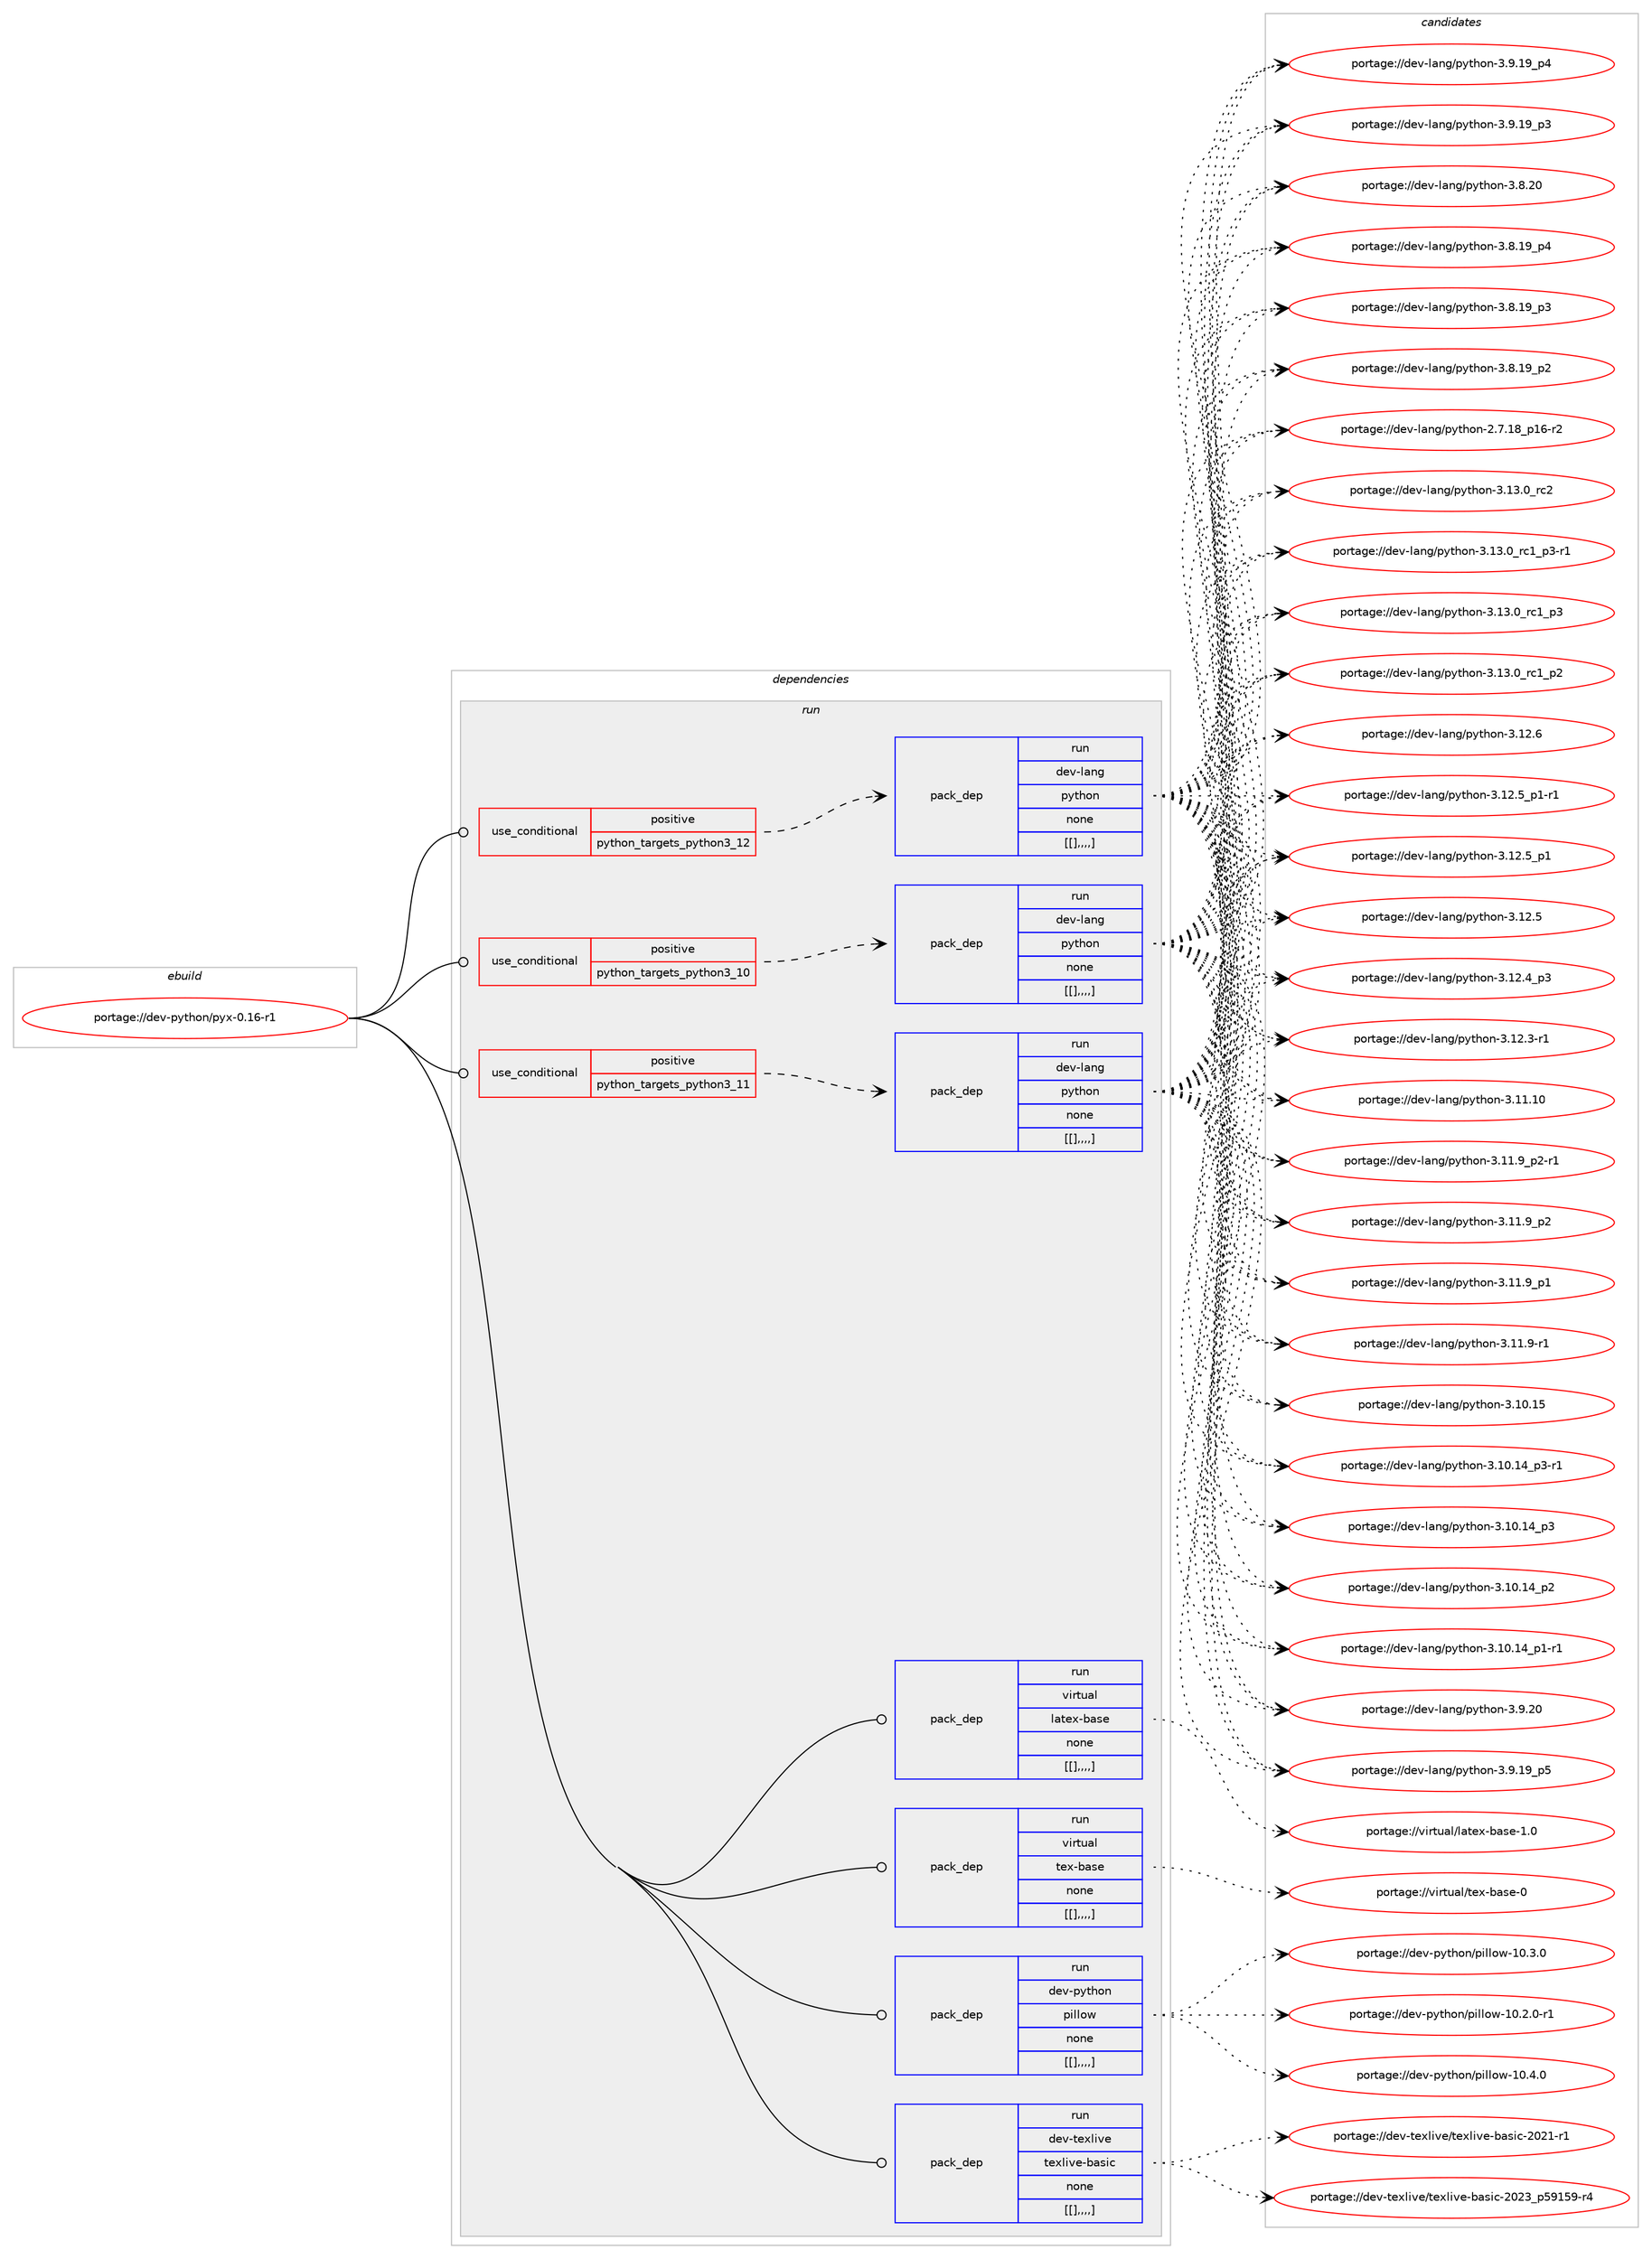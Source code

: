 digraph prolog {

# *************
# Graph options
# *************

newrank=true;
concentrate=true;
compound=true;
graph [rankdir=LR,fontname=Helvetica,fontsize=10,ranksep=1.5];#, ranksep=2.5, nodesep=0.2];
edge  [arrowhead=vee];
node  [fontname=Helvetica,fontsize=10];

# **********
# The ebuild
# **********

subgraph cluster_leftcol {
color=gray;
label=<<i>ebuild</i>>;
id [label="portage://dev-python/pyx-0.16-r1", color=red, width=4, href="../dev-python/pyx-0.16-r1.svg"];
}

# ****************
# The dependencies
# ****************

subgraph cluster_midcol {
color=gray;
label=<<i>dependencies</i>>;
subgraph cluster_compile {
fillcolor="#eeeeee";
style=filled;
label=<<i>compile</i>>;
}
subgraph cluster_compileandrun {
fillcolor="#eeeeee";
style=filled;
label=<<i>compile and run</i>>;
}
subgraph cluster_run {
fillcolor="#eeeeee";
style=filled;
label=<<i>run</i>>;
subgraph cond39563 {
dependency162890 [label=<<TABLE BORDER="0" CELLBORDER="1" CELLSPACING="0" CELLPADDING="4"><TR><TD ROWSPAN="3" CELLPADDING="10">use_conditional</TD></TR><TR><TD>positive</TD></TR><TR><TD>python_targets_python3_10</TD></TR></TABLE>>, shape=none, color=red];
subgraph pack122066 {
dependency162891 [label=<<TABLE BORDER="0" CELLBORDER="1" CELLSPACING="0" CELLPADDING="4" WIDTH="220"><TR><TD ROWSPAN="6" CELLPADDING="30">pack_dep</TD></TR><TR><TD WIDTH="110">run</TD></TR><TR><TD>dev-lang</TD></TR><TR><TD>python</TD></TR><TR><TD>none</TD></TR><TR><TD>[[],,,,]</TD></TR></TABLE>>, shape=none, color=blue];
}
dependency162890:e -> dependency162891:w [weight=20,style="dashed",arrowhead="vee"];
}
id:e -> dependency162890:w [weight=20,style="solid",arrowhead="odot"];
subgraph cond39564 {
dependency162892 [label=<<TABLE BORDER="0" CELLBORDER="1" CELLSPACING="0" CELLPADDING="4"><TR><TD ROWSPAN="3" CELLPADDING="10">use_conditional</TD></TR><TR><TD>positive</TD></TR><TR><TD>python_targets_python3_11</TD></TR></TABLE>>, shape=none, color=red];
subgraph pack122067 {
dependency162893 [label=<<TABLE BORDER="0" CELLBORDER="1" CELLSPACING="0" CELLPADDING="4" WIDTH="220"><TR><TD ROWSPAN="6" CELLPADDING="30">pack_dep</TD></TR><TR><TD WIDTH="110">run</TD></TR><TR><TD>dev-lang</TD></TR><TR><TD>python</TD></TR><TR><TD>none</TD></TR><TR><TD>[[],,,,]</TD></TR></TABLE>>, shape=none, color=blue];
}
dependency162892:e -> dependency162893:w [weight=20,style="dashed",arrowhead="vee"];
}
id:e -> dependency162892:w [weight=20,style="solid",arrowhead="odot"];
subgraph cond39565 {
dependency162894 [label=<<TABLE BORDER="0" CELLBORDER="1" CELLSPACING="0" CELLPADDING="4"><TR><TD ROWSPAN="3" CELLPADDING="10">use_conditional</TD></TR><TR><TD>positive</TD></TR><TR><TD>python_targets_python3_12</TD></TR></TABLE>>, shape=none, color=red];
subgraph pack122068 {
dependency162895 [label=<<TABLE BORDER="0" CELLBORDER="1" CELLSPACING="0" CELLPADDING="4" WIDTH="220"><TR><TD ROWSPAN="6" CELLPADDING="30">pack_dep</TD></TR><TR><TD WIDTH="110">run</TD></TR><TR><TD>dev-lang</TD></TR><TR><TD>python</TD></TR><TR><TD>none</TD></TR><TR><TD>[[],,,,]</TD></TR></TABLE>>, shape=none, color=blue];
}
dependency162894:e -> dependency162895:w [weight=20,style="dashed",arrowhead="vee"];
}
id:e -> dependency162894:w [weight=20,style="solid",arrowhead="odot"];
subgraph pack122069 {
dependency162896 [label=<<TABLE BORDER="0" CELLBORDER="1" CELLSPACING="0" CELLPADDING="4" WIDTH="220"><TR><TD ROWSPAN="6" CELLPADDING="30">pack_dep</TD></TR><TR><TD WIDTH="110">run</TD></TR><TR><TD>dev-python</TD></TR><TR><TD>pillow</TD></TR><TR><TD>none</TD></TR><TR><TD>[[],,,,]</TD></TR></TABLE>>, shape=none, color=blue];
}
id:e -> dependency162896:w [weight=20,style="solid",arrowhead="odot"];
subgraph pack122070 {
dependency162897 [label=<<TABLE BORDER="0" CELLBORDER="1" CELLSPACING="0" CELLPADDING="4" WIDTH="220"><TR><TD ROWSPAN="6" CELLPADDING="30">pack_dep</TD></TR><TR><TD WIDTH="110">run</TD></TR><TR><TD>dev-texlive</TD></TR><TR><TD>texlive-basic</TD></TR><TR><TD>none</TD></TR><TR><TD>[[],,,,]</TD></TR></TABLE>>, shape=none, color=blue];
}
id:e -> dependency162897:w [weight=20,style="solid",arrowhead="odot"];
subgraph pack122071 {
dependency162898 [label=<<TABLE BORDER="0" CELLBORDER="1" CELLSPACING="0" CELLPADDING="4" WIDTH="220"><TR><TD ROWSPAN="6" CELLPADDING="30">pack_dep</TD></TR><TR><TD WIDTH="110">run</TD></TR><TR><TD>virtual</TD></TR><TR><TD>latex-base</TD></TR><TR><TD>none</TD></TR><TR><TD>[[],,,,]</TD></TR></TABLE>>, shape=none, color=blue];
}
id:e -> dependency162898:w [weight=20,style="solid",arrowhead="odot"];
subgraph pack122072 {
dependency162899 [label=<<TABLE BORDER="0" CELLBORDER="1" CELLSPACING="0" CELLPADDING="4" WIDTH="220"><TR><TD ROWSPAN="6" CELLPADDING="30">pack_dep</TD></TR><TR><TD WIDTH="110">run</TD></TR><TR><TD>virtual</TD></TR><TR><TD>tex-base</TD></TR><TR><TD>none</TD></TR><TR><TD>[[],,,,]</TD></TR></TABLE>>, shape=none, color=blue];
}
id:e -> dependency162899:w [weight=20,style="solid",arrowhead="odot"];
}
}

# **************
# The candidates
# **************

subgraph cluster_choices {
rank=same;
color=gray;
label=<<i>candidates</i>>;

subgraph choice122066 {
color=black;
nodesep=1;
choice10010111845108971101034711212111610411111045514649514648951149950 [label="portage://dev-lang/python-3.13.0_rc2", color=red, width=4,href="../dev-lang/python-3.13.0_rc2.svg"];
choice1001011184510897110103471121211161041111104551464951464895114994995112514511449 [label="portage://dev-lang/python-3.13.0_rc1_p3-r1", color=red, width=4,href="../dev-lang/python-3.13.0_rc1_p3-r1.svg"];
choice100101118451089711010347112121116104111110455146495146489511499499511251 [label="portage://dev-lang/python-3.13.0_rc1_p3", color=red, width=4,href="../dev-lang/python-3.13.0_rc1_p3.svg"];
choice100101118451089711010347112121116104111110455146495146489511499499511250 [label="portage://dev-lang/python-3.13.0_rc1_p2", color=red, width=4,href="../dev-lang/python-3.13.0_rc1_p2.svg"];
choice10010111845108971101034711212111610411111045514649504654 [label="portage://dev-lang/python-3.12.6", color=red, width=4,href="../dev-lang/python-3.12.6.svg"];
choice1001011184510897110103471121211161041111104551464950465395112494511449 [label="portage://dev-lang/python-3.12.5_p1-r1", color=red, width=4,href="../dev-lang/python-3.12.5_p1-r1.svg"];
choice100101118451089711010347112121116104111110455146495046539511249 [label="portage://dev-lang/python-3.12.5_p1", color=red, width=4,href="../dev-lang/python-3.12.5_p1.svg"];
choice10010111845108971101034711212111610411111045514649504653 [label="portage://dev-lang/python-3.12.5", color=red, width=4,href="../dev-lang/python-3.12.5.svg"];
choice100101118451089711010347112121116104111110455146495046529511251 [label="portage://dev-lang/python-3.12.4_p3", color=red, width=4,href="../dev-lang/python-3.12.4_p3.svg"];
choice100101118451089711010347112121116104111110455146495046514511449 [label="portage://dev-lang/python-3.12.3-r1", color=red, width=4,href="../dev-lang/python-3.12.3-r1.svg"];
choice1001011184510897110103471121211161041111104551464949464948 [label="portage://dev-lang/python-3.11.10", color=red, width=4,href="../dev-lang/python-3.11.10.svg"];
choice1001011184510897110103471121211161041111104551464949465795112504511449 [label="portage://dev-lang/python-3.11.9_p2-r1", color=red, width=4,href="../dev-lang/python-3.11.9_p2-r1.svg"];
choice100101118451089711010347112121116104111110455146494946579511250 [label="portage://dev-lang/python-3.11.9_p2", color=red, width=4,href="../dev-lang/python-3.11.9_p2.svg"];
choice100101118451089711010347112121116104111110455146494946579511249 [label="portage://dev-lang/python-3.11.9_p1", color=red, width=4,href="../dev-lang/python-3.11.9_p1.svg"];
choice100101118451089711010347112121116104111110455146494946574511449 [label="portage://dev-lang/python-3.11.9-r1", color=red, width=4,href="../dev-lang/python-3.11.9-r1.svg"];
choice1001011184510897110103471121211161041111104551464948464953 [label="portage://dev-lang/python-3.10.15", color=red, width=4,href="../dev-lang/python-3.10.15.svg"];
choice100101118451089711010347112121116104111110455146494846495295112514511449 [label="portage://dev-lang/python-3.10.14_p3-r1", color=red, width=4,href="../dev-lang/python-3.10.14_p3-r1.svg"];
choice10010111845108971101034711212111610411111045514649484649529511251 [label="portage://dev-lang/python-3.10.14_p3", color=red, width=4,href="../dev-lang/python-3.10.14_p3.svg"];
choice10010111845108971101034711212111610411111045514649484649529511250 [label="portage://dev-lang/python-3.10.14_p2", color=red, width=4,href="../dev-lang/python-3.10.14_p2.svg"];
choice100101118451089711010347112121116104111110455146494846495295112494511449 [label="portage://dev-lang/python-3.10.14_p1-r1", color=red, width=4,href="../dev-lang/python-3.10.14_p1-r1.svg"];
choice10010111845108971101034711212111610411111045514657465048 [label="portage://dev-lang/python-3.9.20", color=red, width=4,href="../dev-lang/python-3.9.20.svg"];
choice100101118451089711010347112121116104111110455146574649579511253 [label="portage://dev-lang/python-3.9.19_p5", color=red, width=4,href="../dev-lang/python-3.9.19_p5.svg"];
choice100101118451089711010347112121116104111110455146574649579511252 [label="portage://dev-lang/python-3.9.19_p4", color=red, width=4,href="../dev-lang/python-3.9.19_p4.svg"];
choice100101118451089711010347112121116104111110455146574649579511251 [label="portage://dev-lang/python-3.9.19_p3", color=red, width=4,href="../dev-lang/python-3.9.19_p3.svg"];
choice10010111845108971101034711212111610411111045514656465048 [label="portage://dev-lang/python-3.8.20", color=red, width=4,href="../dev-lang/python-3.8.20.svg"];
choice100101118451089711010347112121116104111110455146564649579511252 [label="portage://dev-lang/python-3.8.19_p4", color=red, width=4,href="../dev-lang/python-3.8.19_p4.svg"];
choice100101118451089711010347112121116104111110455146564649579511251 [label="portage://dev-lang/python-3.8.19_p3", color=red, width=4,href="../dev-lang/python-3.8.19_p3.svg"];
choice100101118451089711010347112121116104111110455146564649579511250 [label="portage://dev-lang/python-3.8.19_p2", color=red, width=4,href="../dev-lang/python-3.8.19_p2.svg"];
choice100101118451089711010347112121116104111110455046554649569511249544511450 [label="portage://dev-lang/python-2.7.18_p16-r2", color=red, width=4,href="../dev-lang/python-2.7.18_p16-r2.svg"];
dependency162891:e -> choice10010111845108971101034711212111610411111045514649514648951149950:w [style=dotted,weight="100"];
dependency162891:e -> choice1001011184510897110103471121211161041111104551464951464895114994995112514511449:w [style=dotted,weight="100"];
dependency162891:e -> choice100101118451089711010347112121116104111110455146495146489511499499511251:w [style=dotted,weight="100"];
dependency162891:e -> choice100101118451089711010347112121116104111110455146495146489511499499511250:w [style=dotted,weight="100"];
dependency162891:e -> choice10010111845108971101034711212111610411111045514649504654:w [style=dotted,weight="100"];
dependency162891:e -> choice1001011184510897110103471121211161041111104551464950465395112494511449:w [style=dotted,weight="100"];
dependency162891:e -> choice100101118451089711010347112121116104111110455146495046539511249:w [style=dotted,weight="100"];
dependency162891:e -> choice10010111845108971101034711212111610411111045514649504653:w [style=dotted,weight="100"];
dependency162891:e -> choice100101118451089711010347112121116104111110455146495046529511251:w [style=dotted,weight="100"];
dependency162891:e -> choice100101118451089711010347112121116104111110455146495046514511449:w [style=dotted,weight="100"];
dependency162891:e -> choice1001011184510897110103471121211161041111104551464949464948:w [style=dotted,weight="100"];
dependency162891:e -> choice1001011184510897110103471121211161041111104551464949465795112504511449:w [style=dotted,weight="100"];
dependency162891:e -> choice100101118451089711010347112121116104111110455146494946579511250:w [style=dotted,weight="100"];
dependency162891:e -> choice100101118451089711010347112121116104111110455146494946579511249:w [style=dotted,weight="100"];
dependency162891:e -> choice100101118451089711010347112121116104111110455146494946574511449:w [style=dotted,weight="100"];
dependency162891:e -> choice1001011184510897110103471121211161041111104551464948464953:w [style=dotted,weight="100"];
dependency162891:e -> choice100101118451089711010347112121116104111110455146494846495295112514511449:w [style=dotted,weight="100"];
dependency162891:e -> choice10010111845108971101034711212111610411111045514649484649529511251:w [style=dotted,weight="100"];
dependency162891:e -> choice10010111845108971101034711212111610411111045514649484649529511250:w [style=dotted,weight="100"];
dependency162891:e -> choice100101118451089711010347112121116104111110455146494846495295112494511449:w [style=dotted,weight="100"];
dependency162891:e -> choice10010111845108971101034711212111610411111045514657465048:w [style=dotted,weight="100"];
dependency162891:e -> choice100101118451089711010347112121116104111110455146574649579511253:w [style=dotted,weight="100"];
dependency162891:e -> choice100101118451089711010347112121116104111110455146574649579511252:w [style=dotted,weight="100"];
dependency162891:e -> choice100101118451089711010347112121116104111110455146574649579511251:w [style=dotted,weight="100"];
dependency162891:e -> choice10010111845108971101034711212111610411111045514656465048:w [style=dotted,weight="100"];
dependency162891:e -> choice100101118451089711010347112121116104111110455146564649579511252:w [style=dotted,weight="100"];
dependency162891:e -> choice100101118451089711010347112121116104111110455146564649579511251:w [style=dotted,weight="100"];
dependency162891:e -> choice100101118451089711010347112121116104111110455146564649579511250:w [style=dotted,weight="100"];
dependency162891:e -> choice100101118451089711010347112121116104111110455046554649569511249544511450:w [style=dotted,weight="100"];
}
subgraph choice122067 {
color=black;
nodesep=1;
choice10010111845108971101034711212111610411111045514649514648951149950 [label="portage://dev-lang/python-3.13.0_rc2", color=red, width=4,href="../dev-lang/python-3.13.0_rc2.svg"];
choice1001011184510897110103471121211161041111104551464951464895114994995112514511449 [label="portage://dev-lang/python-3.13.0_rc1_p3-r1", color=red, width=4,href="../dev-lang/python-3.13.0_rc1_p3-r1.svg"];
choice100101118451089711010347112121116104111110455146495146489511499499511251 [label="portage://dev-lang/python-3.13.0_rc1_p3", color=red, width=4,href="../dev-lang/python-3.13.0_rc1_p3.svg"];
choice100101118451089711010347112121116104111110455146495146489511499499511250 [label="portage://dev-lang/python-3.13.0_rc1_p2", color=red, width=4,href="../dev-lang/python-3.13.0_rc1_p2.svg"];
choice10010111845108971101034711212111610411111045514649504654 [label="portage://dev-lang/python-3.12.6", color=red, width=4,href="../dev-lang/python-3.12.6.svg"];
choice1001011184510897110103471121211161041111104551464950465395112494511449 [label="portage://dev-lang/python-3.12.5_p1-r1", color=red, width=4,href="../dev-lang/python-3.12.5_p1-r1.svg"];
choice100101118451089711010347112121116104111110455146495046539511249 [label="portage://dev-lang/python-3.12.5_p1", color=red, width=4,href="../dev-lang/python-3.12.5_p1.svg"];
choice10010111845108971101034711212111610411111045514649504653 [label="portage://dev-lang/python-3.12.5", color=red, width=4,href="../dev-lang/python-3.12.5.svg"];
choice100101118451089711010347112121116104111110455146495046529511251 [label="portage://dev-lang/python-3.12.4_p3", color=red, width=4,href="../dev-lang/python-3.12.4_p3.svg"];
choice100101118451089711010347112121116104111110455146495046514511449 [label="portage://dev-lang/python-3.12.3-r1", color=red, width=4,href="../dev-lang/python-3.12.3-r1.svg"];
choice1001011184510897110103471121211161041111104551464949464948 [label="portage://dev-lang/python-3.11.10", color=red, width=4,href="../dev-lang/python-3.11.10.svg"];
choice1001011184510897110103471121211161041111104551464949465795112504511449 [label="portage://dev-lang/python-3.11.9_p2-r1", color=red, width=4,href="../dev-lang/python-3.11.9_p2-r1.svg"];
choice100101118451089711010347112121116104111110455146494946579511250 [label="portage://dev-lang/python-3.11.9_p2", color=red, width=4,href="../dev-lang/python-3.11.9_p2.svg"];
choice100101118451089711010347112121116104111110455146494946579511249 [label="portage://dev-lang/python-3.11.9_p1", color=red, width=4,href="../dev-lang/python-3.11.9_p1.svg"];
choice100101118451089711010347112121116104111110455146494946574511449 [label="portage://dev-lang/python-3.11.9-r1", color=red, width=4,href="../dev-lang/python-3.11.9-r1.svg"];
choice1001011184510897110103471121211161041111104551464948464953 [label="portage://dev-lang/python-3.10.15", color=red, width=4,href="../dev-lang/python-3.10.15.svg"];
choice100101118451089711010347112121116104111110455146494846495295112514511449 [label="portage://dev-lang/python-3.10.14_p3-r1", color=red, width=4,href="../dev-lang/python-3.10.14_p3-r1.svg"];
choice10010111845108971101034711212111610411111045514649484649529511251 [label="portage://dev-lang/python-3.10.14_p3", color=red, width=4,href="../dev-lang/python-3.10.14_p3.svg"];
choice10010111845108971101034711212111610411111045514649484649529511250 [label="portage://dev-lang/python-3.10.14_p2", color=red, width=4,href="../dev-lang/python-3.10.14_p2.svg"];
choice100101118451089711010347112121116104111110455146494846495295112494511449 [label="portage://dev-lang/python-3.10.14_p1-r1", color=red, width=4,href="../dev-lang/python-3.10.14_p1-r1.svg"];
choice10010111845108971101034711212111610411111045514657465048 [label="portage://dev-lang/python-3.9.20", color=red, width=4,href="../dev-lang/python-3.9.20.svg"];
choice100101118451089711010347112121116104111110455146574649579511253 [label="portage://dev-lang/python-3.9.19_p5", color=red, width=4,href="../dev-lang/python-3.9.19_p5.svg"];
choice100101118451089711010347112121116104111110455146574649579511252 [label="portage://dev-lang/python-3.9.19_p4", color=red, width=4,href="../dev-lang/python-3.9.19_p4.svg"];
choice100101118451089711010347112121116104111110455146574649579511251 [label="portage://dev-lang/python-3.9.19_p3", color=red, width=4,href="../dev-lang/python-3.9.19_p3.svg"];
choice10010111845108971101034711212111610411111045514656465048 [label="portage://dev-lang/python-3.8.20", color=red, width=4,href="../dev-lang/python-3.8.20.svg"];
choice100101118451089711010347112121116104111110455146564649579511252 [label="portage://dev-lang/python-3.8.19_p4", color=red, width=4,href="../dev-lang/python-3.8.19_p4.svg"];
choice100101118451089711010347112121116104111110455146564649579511251 [label="portage://dev-lang/python-3.8.19_p3", color=red, width=4,href="../dev-lang/python-3.8.19_p3.svg"];
choice100101118451089711010347112121116104111110455146564649579511250 [label="portage://dev-lang/python-3.8.19_p2", color=red, width=4,href="../dev-lang/python-3.8.19_p2.svg"];
choice100101118451089711010347112121116104111110455046554649569511249544511450 [label="portage://dev-lang/python-2.7.18_p16-r2", color=red, width=4,href="../dev-lang/python-2.7.18_p16-r2.svg"];
dependency162893:e -> choice10010111845108971101034711212111610411111045514649514648951149950:w [style=dotted,weight="100"];
dependency162893:e -> choice1001011184510897110103471121211161041111104551464951464895114994995112514511449:w [style=dotted,weight="100"];
dependency162893:e -> choice100101118451089711010347112121116104111110455146495146489511499499511251:w [style=dotted,weight="100"];
dependency162893:e -> choice100101118451089711010347112121116104111110455146495146489511499499511250:w [style=dotted,weight="100"];
dependency162893:e -> choice10010111845108971101034711212111610411111045514649504654:w [style=dotted,weight="100"];
dependency162893:e -> choice1001011184510897110103471121211161041111104551464950465395112494511449:w [style=dotted,weight="100"];
dependency162893:e -> choice100101118451089711010347112121116104111110455146495046539511249:w [style=dotted,weight="100"];
dependency162893:e -> choice10010111845108971101034711212111610411111045514649504653:w [style=dotted,weight="100"];
dependency162893:e -> choice100101118451089711010347112121116104111110455146495046529511251:w [style=dotted,weight="100"];
dependency162893:e -> choice100101118451089711010347112121116104111110455146495046514511449:w [style=dotted,weight="100"];
dependency162893:e -> choice1001011184510897110103471121211161041111104551464949464948:w [style=dotted,weight="100"];
dependency162893:e -> choice1001011184510897110103471121211161041111104551464949465795112504511449:w [style=dotted,weight="100"];
dependency162893:e -> choice100101118451089711010347112121116104111110455146494946579511250:w [style=dotted,weight="100"];
dependency162893:e -> choice100101118451089711010347112121116104111110455146494946579511249:w [style=dotted,weight="100"];
dependency162893:e -> choice100101118451089711010347112121116104111110455146494946574511449:w [style=dotted,weight="100"];
dependency162893:e -> choice1001011184510897110103471121211161041111104551464948464953:w [style=dotted,weight="100"];
dependency162893:e -> choice100101118451089711010347112121116104111110455146494846495295112514511449:w [style=dotted,weight="100"];
dependency162893:e -> choice10010111845108971101034711212111610411111045514649484649529511251:w [style=dotted,weight="100"];
dependency162893:e -> choice10010111845108971101034711212111610411111045514649484649529511250:w [style=dotted,weight="100"];
dependency162893:e -> choice100101118451089711010347112121116104111110455146494846495295112494511449:w [style=dotted,weight="100"];
dependency162893:e -> choice10010111845108971101034711212111610411111045514657465048:w [style=dotted,weight="100"];
dependency162893:e -> choice100101118451089711010347112121116104111110455146574649579511253:w [style=dotted,weight="100"];
dependency162893:e -> choice100101118451089711010347112121116104111110455146574649579511252:w [style=dotted,weight="100"];
dependency162893:e -> choice100101118451089711010347112121116104111110455146574649579511251:w [style=dotted,weight="100"];
dependency162893:e -> choice10010111845108971101034711212111610411111045514656465048:w [style=dotted,weight="100"];
dependency162893:e -> choice100101118451089711010347112121116104111110455146564649579511252:w [style=dotted,weight="100"];
dependency162893:e -> choice100101118451089711010347112121116104111110455146564649579511251:w [style=dotted,weight="100"];
dependency162893:e -> choice100101118451089711010347112121116104111110455146564649579511250:w [style=dotted,weight="100"];
dependency162893:e -> choice100101118451089711010347112121116104111110455046554649569511249544511450:w [style=dotted,weight="100"];
}
subgraph choice122068 {
color=black;
nodesep=1;
choice10010111845108971101034711212111610411111045514649514648951149950 [label="portage://dev-lang/python-3.13.0_rc2", color=red, width=4,href="../dev-lang/python-3.13.0_rc2.svg"];
choice1001011184510897110103471121211161041111104551464951464895114994995112514511449 [label="portage://dev-lang/python-3.13.0_rc1_p3-r1", color=red, width=4,href="../dev-lang/python-3.13.0_rc1_p3-r1.svg"];
choice100101118451089711010347112121116104111110455146495146489511499499511251 [label="portage://dev-lang/python-3.13.0_rc1_p3", color=red, width=4,href="../dev-lang/python-3.13.0_rc1_p3.svg"];
choice100101118451089711010347112121116104111110455146495146489511499499511250 [label="portage://dev-lang/python-3.13.0_rc1_p2", color=red, width=4,href="../dev-lang/python-3.13.0_rc1_p2.svg"];
choice10010111845108971101034711212111610411111045514649504654 [label="portage://dev-lang/python-3.12.6", color=red, width=4,href="../dev-lang/python-3.12.6.svg"];
choice1001011184510897110103471121211161041111104551464950465395112494511449 [label="portage://dev-lang/python-3.12.5_p1-r1", color=red, width=4,href="../dev-lang/python-3.12.5_p1-r1.svg"];
choice100101118451089711010347112121116104111110455146495046539511249 [label="portage://dev-lang/python-3.12.5_p1", color=red, width=4,href="../dev-lang/python-3.12.5_p1.svg"];
choice10010111845108971101034711212111610411111045514649504653 [label="portage://dev-lang/python-3.12.5", color=red, width=4,href="../dev-lang/python-3.12.5.svg"];
choice100101118451089711010347112121116104111110455146495046529511251 [label="portage://dev-lang/python-3.12.4_p3", color=red, width=4,href="../dev-lang/python-3.12.4_p3.svg"];
choice100101118451089711010347112121116104111110455146495046514511449 [label="portage://dev-lang/python-3.12.3-r1", color=red, width=4,href="../dev-lang/python-3.12.3-r1.svg"];
choice1001011184510897110103471121211161041111104551464949464948 [label="portage://dev-lang/python-3.11.10", color=red, width=4,href="../dev-lang/python-3.11.10.svg"];
choice1001011184510897110103471121211161041111104551464949465795112504511449 [label="portage://dev-lang/python-3.11.9_p2-r1", color=red, width=4,href="../dev-lang/python-3.11.9_p2-r1.svg"];
choice100101118451089711010347112121116104111110455146494946579511250 [label="portage://dev-lang/python-3.11.9_p2", color=red, width=4,href="../dev-lang/python-3.11.9_p2.svg"];
choice100101118451089711010347112121116104111110455146494946579511249 [label="portage://dev-lang/python-3.11.9_p1", color=red, width=4,href="../dev-lang/python-3.11.9_p1.svg"];
choice100101118451089711010347112121116104111110455146494946574511449 [label="portage://dev-lang/python-3.11.9-r1", color=red, width=4,href="../dev-lang/python-3.11.9-r1.svg"];
choice1001011184510897110103471121211161041111104551464948464953 [label="portage://dev-lang/python-3.10.15", color=red, width=4,href="../dev-lang/python-3.10.15.svg"];
choice100101118451089711010347112121116104111110455146494846495295112514511449 [label="portage://dev-lang/python-3.10.14_p3-r1", color=red, width=4,href="../dev-lang/python-3.10.14_p3-r1.svg"];
choice10010111845108971101034711212111610411111045514649484649529511251 [label="portage://dev-lang/python-3.10.14_p3", color=red, width=4,href="../dev-lang/python-3.10.14_p3.svg"];
choice10010111845108971101034711212111610411111045514649484649529511250 [label="portage://dev-lang/python-3.10.14_p2", color=red, width=4,href="../dev-lang/python-3.10.14_p2.svg"];
choice100101118451089711010347112121116104111110455146494846495295112494511449 [label="portage://dev-lang/python-3.10.14_p1-r1", color=red, width=4,href="../dev-lang/python-3.10.14_p1-r1.svg"];
choice10010111845108971101034711212111610411111045514657465048 [label="portage://dev-lang/python-3.9.20", color=red, width=4,href="../dev-lang/python-3.9.20.svg"];
choice100101118451089711010347112121116104111110455146574649579511253 [label="portage://dev-lang/python-3.9.19_p5", color=red, width=4,href="../dev-lang/python-3.9.19_p5.svg"];
choice100101118451089711010347112121116104111110455146574649579511252 [label="portage://dev-lang/python-3.9.19_p4", color=red, width=4,href="../dev-lang/python-3.9.19_p4.svg"];
choice100101118451089711010347112121116104111110455146574649579511251 [label="portage://dev-lang/python-3.9.19_p3", color=red, width=4,href="../dev-lang/python-3.9.19_p3.svg"];
choice10010111845108971101034711212111610411111045514656465048 [label="portage://dev-lang/python-3.8.20", color=red, width=4,href="../dev-lang/python-3.8.20.svg"];
choice100101118451089711010347112121116104111110455146564649579511252 [label="portage://dev-lang/python-3.8.19_p4", color=red, width=4,href="../dev-lang/python-3.8.19_p4.svg"];
choice100101118451089711010347112121116104111110455146564649579511251 [label="portage://dev-lang/python-3.8.19_p3", color=red, width=4,href="../dev-lang/python-3.8.19_p3.svg"];
choice100101118451089711010347112121116104111110455146564649579511250 [label="portage://dev-lang/python-3.8.19_p2", color=red, width=4,href="../dev-lang/python-3.8.19_p2.svg"];
choice100101118451089711010347112121116104111110455046554649569511249544511450 [label="portage://dev-lang/python-2.7.18_p16-r2", color=red, width=4,href="../dev-lang/python-2.7.18_p16-r2.svg"];
dependency162895:e -> choice10010111845108971101034711212111610411111045514649514648951149950:w [style=dotted,weight="100"];
dependency162895:e -> choice1001011184510897110103471121211161041111104551464951464895114994995112514511449:w [style=dotted,weight="100"];
dependency162895:e -> choice100101118451089711010347112121116104111110455146495146489511499499511251:w [style=dotted,weight="100"];
dependency162895:e -> choice100101118451089711010347112121116104111110455146495146489511499499511250:w [style=dotted,weight="100"];
dependency162895:e -> choice10010111845108971101034711212111610411111045514649504654:w [style=dotted,weight="100"];
dependency162895:e -> choice1001011184510897110103471121211161041111104551464950465395112494511449:w [style=dotted,weight="100"];
dependency162895:e -> choice100101118451089711010347112121116104111110455146495046539511249:w [style=dotted,weight="100"];
dependency162895:e -> choice10010111845108971101034711212111610411111045514649504653:w [style=dotted,weight="100"];
dependency162895:e -> choice100101118451089711010347112121116104111110455146495046529511251:w [style=dotted,weight="100"];
dependency162895:e -> choice100101118451089711010347112121116104111110455146495046514511449:w [style=dotted,weight="100"];
dependency162895:e -> choice1001011184510897110103471121211161041111104551464949464948:w [style=dotted,weight="100"];
dependency162895:e -> choice1001011184510897110103471121211161041111104551464949465795112504511449:w [style=dotted,weight="100"];
dependency162895:e -> choice100101118451089711010347112121116104111110455146494946579511250:w [style=dotted,weight="100"];
dependency162895:e -> choice100101118451089711010347112121116104111110455146494946579511249:w [style=dotted,weight="100"];
dependency162895:e -> choice100101118451089711010347112121116104111110455146494946574511449:w [style=dotted,weight="100"];
dependency162895:e -> choice1001011184510897110103471121211161041111104551464948464953:w [style=dotted,weight="100"];
dependency162895:e -> choice100101118451089711010347112121116104111110455146494846495295112514511449:w [style=dotted,weight="100"];
dependency162895:e -> choice10010111845108971101034711212111610411111045514649484649529511251:w [style=dotted,weight="100"];
dependency162895:e -> choice10010111845108971101034711212111610411111045514649484649529511250:w [style=dotted,weight="100"];
dependency162895:e -> choice100101118451089711010347112121116104111110455146494846495295112494511449:w [style=dotted,weight="100"];
dependency162895:e -> choice10010111845108971101034711212111610411111045514657465048:w [style=dotted,weight="100"];
dependency162895:e -> choice100101118451089711010347112121116104111110455146574649579511253:w [style=dotted,weight="100"];
dependency162895:e -> choice100101118451089711010347112121116104111110455146574649579511252:w [style=dotted,weight="100"];
dependency162895:e -> choice100101118451089711010347112121116104111110455146574649579511251:w [style=dotted,weight="100"];
dependency162895:e -> choice10010111845108971101034711212111610411111045514656465048:w [style=dotted,weight="100"];
dependency162895:e -> choice100101118451089711010347112121116104111110455146564649579511252:w [style=dotted,weight="100"];
dependency162895:e -> choice100101118451089711010347112121116104111110455146564649579511251:w [style=dotted,weight="100"];
dependency162895:e -> choice100101118451089711010347112121116104111110455146564649579511250:w [style=dotted,weight="100"];
dependency162895:e -> choice100101118451089711010347112121116104111110455046554649569511249544511450:w [style=dotted,weight="100"];
}
subgraph choice122069 {
color=black;
nodesep=1;
choice100101118451121211161041111104711210510810811111945494846524648 [label="portage://dev-python/pillow-10.4.0", color=red, width=4,href="../dev-python/pillow-10.4.0.svg"];
choice100101118451121211161041111104711210510810811111945494846514648 [label="portage://dev-python/pillow-10.3.0", color=red, width=4,href="../dev-python/pillow-10.3.0.svg"];
choice1001011184511212111610411111047112105108108111119454948465046484511449 [label="portage://dev-python/pillow-10.2.0-r1", color=red, width=4,href="../dev-python/pillow-10.2.0-r1.svg"];
dependency162896:e -> choice100101118451121211161041111104711210510810811111945494846524648:w [style=dotted,weight="100"];
dependency162896:e -> choice100101118451121211161041111104711210510810811111945494846514648:w [style=dotted,weight="100"];
dependency162896:e -> choice1001011184511212111610411111047112105108108111119454948465046484511449:w [style=dotted,weight="100"];
}
subgraph choice122070 {
color=black;
nodesep=1;
choice10010111845116101120108105118101471161011201081051181014598971151059945504850519511253574953574511452 [label="portage://dev-texlive/texlive-basic-2023_p59159-r4", color=red, width=4,href="../dev-texlive/texlive-basic-2023_p59159-r4.svg"];
choice10010111845116101120108105118101471161011201081051181014598971151059945504850494511449 [label="portage://dev-texlive/texlive-basic-2021-r1", color=red, width=4,href="../dev-texlive/texlive-basic-2021-r1.svg"];
dependency162897:e -> choice10010111845116101120108105118101471161011201081051181014598971151059945504850519511253574953574511452:w [style=dotted,weight="100"];
dependency162897:e -> choice10010111845116101120108105118101471161011201081051181014598971151059945504850494511449:w [style=dotted,weight="100"];
}
subgraph choice122071 {
color=black;
nodesep=1;
choice11810511411611797108471089711610112045989711510145494648 [label="portage://virtual/latex-base-1.0", color=red, width=4,href="../virtual/latex-base-1.0.svg"];
dependency162898:e -> choice11810511411611797108471089711610112045989711510145494648:w [style=dotted,weight="100"];
}
subgraph choice122072 {
color=black;
nodesep=1;
choice11810511411611797108471161011204598971151014548 [label="portage://virtual/tex-base-0", color=red, width=4,href="../virtual/tex-base-0.svg"];
dependency162899:e -> choice11810511411611797108471161011204598971151014548:w [style=dotted,weight="100"];
}
}

}
